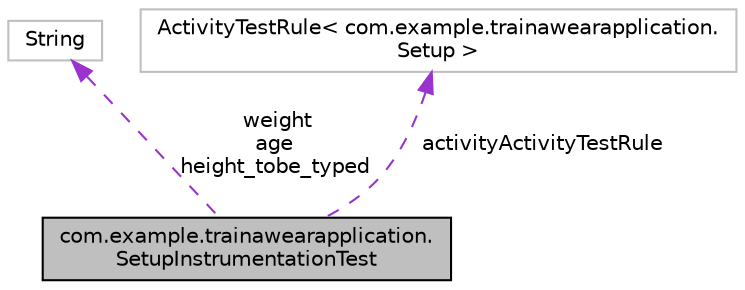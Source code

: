 digraph "com.example.trainawearapplication.SetupInstrumentationTest"
{
 // INTERACTIVE_SVG=YES
 // LATEX_PDF_SIZE
  edge [fontname="Helvetica",fontsize="10",labelfontname="Helvetica",labelfontsize="10"];
  node [fontname="Helvetica",fontsize="10",shape=record];
  Node1 [label="com.example.trainawearapplication.\lSetupInstrumentationTest",height=0.2,width=0.4,color="black", fillcolor="grey75", style="filled", fontcolor="black",tooltip=" "];
  Node2 -> Node1 [dir="back",color="darkorchid3",fontsize="10",style="dashed",label=" weight\nage\nheight_tobe_typed" ,fontname="Helvetica"];
  Node2 [label="String",height=0.2,width=0.4,color="grey75", fillcolor="white", style="filled",tooltip=" "];
  Node3 -> Node1 [dir="back",color="darkorchid3",fontsize="10",style="dashed",label=" activityActivityTestRule" ,fontname="Helvetica"];
  Node3 [label="ActivityTestRule\< com.example.trainawearapplication.\lSetup \>",height=0.2,width=0.4,color="grey75", fillcolor="white", style="filled",tooltip=" "];
}
